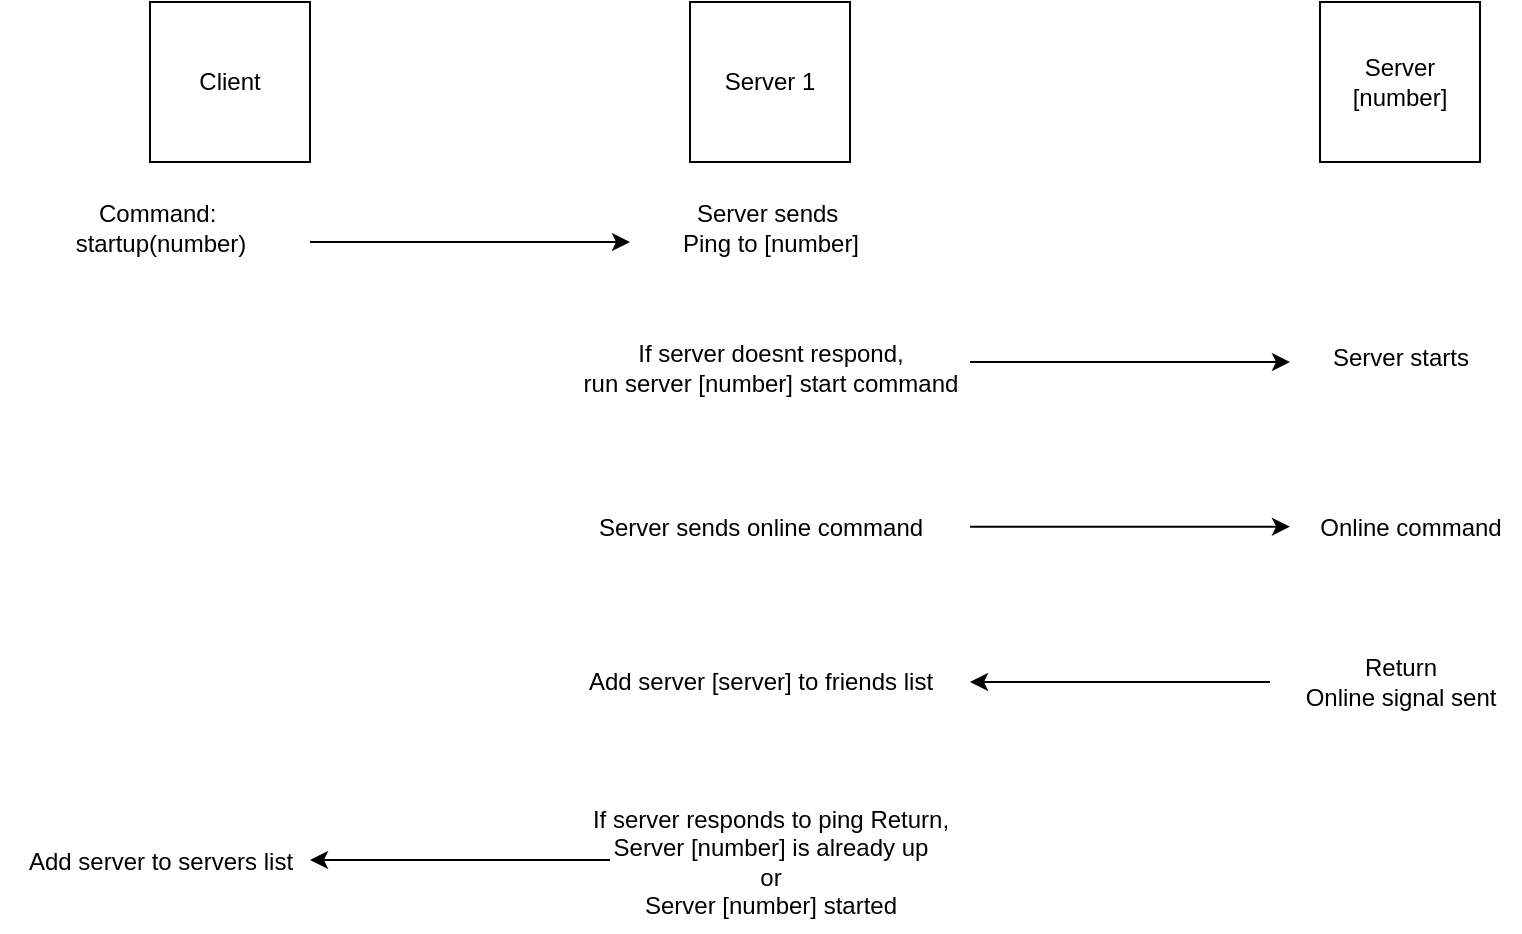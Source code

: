 <mxfile>
    <diagram id="MtCE5jzraeUFnyB5sYMj" name="Page-1">
        <mxGraphModel dx="699" dy="751" grid="1" gridSize="10" guides="1" tooltips="1" connect="1" arrows="1" fold="1" page="1" pageScale="1" pageWidth="850" pageHeight="1100" math="0" shadow="0">
            <root>
                <mxCell id="0"/>
                <mxCell id="1" parent="0"/>
                <mxCell id="2" value="Client" style="whiteSpace=wrap;html=1;aspect=fixed;" parent="1" vertex="1">
                    <mxGeometry x="120" y="120" width="80" height="80" as="geometry"/>
                </mxCell>
                <mxCell id="4" value="Server 1" style="whiteSpace=wrap;html=1;aspect=fixed;" parent="1" vertex="1">
                    <mxGeometry x="390" y="120" width="80" height="80" as="geometry"/>
                </mxCell>
                <mxCell id="6" value="" style="endArrow=classic;html=1;" parent="1" edge="1">
                    <mxGeometry width="50" height="50" relative="1" as="geometry">
                        <mxPoint x="200" y="240" as="sourcePoint"/>
                        <mxPoint x="360" y="240" as="targetPoint"/>
                    </mxGeometry>
                </mxCell>
                <mxCell id="7" value="Command:&amp;nbsp;&lt;div&gt;startup(number)&lt;/div&gt;" style="text;html=1;align=center;verticalAlign=middle;resizable=0;points=[];autosize=1;strokeColor=none;fillColor=none;" parent="1" vertex="1">
                    <mxGeometry x="70" y="213" width="110" height="40" as="geometry"/>
                </mxCell>
                <mxCell id="9" value="Server sends&amp;nbsp;&lt;div&gt;Ping to [number]&lt;/div&gt;" style="text;html=1;align=center;verticalAlign=middle;resizable=0;points=[];autosize=1;strokeColor=none;fillColor=none;" vertex="1" parent="1">
                    <mxGeometry x="375" y="213" width="110" height="40" as="geometry"/>
                </mxCell>
                <mxCell id="10" value="Server [number]" style="whiteSpace=wrap;html=1;aspect=fixed;" vertex="1" parent="1">
                    <mxGeometry x="705" y="120" width="80" height="80" as="geometry"/>
                </mxCell>
                <mxCell id="12" value="If server responds to ping Return,&lt;div&gt;Server [number] is already up&lt;/div&gt;&lt;div&gt;or&lt;/div&gt;&lt;div&gt;Server [number] started&lt;/div&gt;" style="text;html=1;align=center;verticalAlign=middle;resizable=0;points=[];autosize=1;strokeColor=none;fillColor=none;" vertex="1" parent="1">
                    <mxGeometry x="330" y="515" width="200" height="70" as="geometry"/>
                </mxCell>
                <mxCell id="13" value="If server doesnt respond,&lt;div&gt;run server [number] start command&lt;/div&gt;" style="text;html=1;align=center;verticalAlign=middle;resizable=0;points=[];autosize=1;strokeColor=none;fillColor=none;" vertex="1" parent="1">
                    <mxGeometry x="325" y="283" width="210" height="40" as="geometry"/>
                </mxCell>
                <mxCell id="14" value="" style="endArrow=classic;html=1;" edge="1" parent="1">
                    <mxGeometry width="50" height="50" relative="1" as="geometry">
                        <mxPoint x="530" y="300" as="sourcePoint"/>
                        <mxPoint x="690" y="300" as="targetPoint"/>
                    </mxGeometry>
                </mxCell>
                <mxCell id="15" value="Server starts" style="text;html=1;align=center;verticalAlign=middle;resizable=0;points=[];autosize=1;strokeColor=none;fillColor=none;" vertex="1" parent="1">
                    <mxGeometry x="700" y="283" width="90" height="30" as="geometry"/>
                </mxCell>
                <mxCell id="16" value="Server sends online command" style="text;html=1;align=center;verticalAlign=middle;resizable=0;points=[];autosize=1;strokeColor=none;fillColor=none;" vertex="1" parent="1">
                    <mxGeometry x="330" y="368" width="190" height="30" as="geometry"/>
                </mxCell>
                <mxCell id="17" value="" style="endArrow=classic;html=1;" edge="1" parent="1">
                    <mxGeometry width="50" height="50" relative="1" as="geometry">
                        <mxPoint x="530" y="382.33" as="sourcePoint"/>
                        <mxPoint x="690" y="382.33" as="targetPoint"/>
                    </mxGeometry>
                </mxCell>
                <mxCell id="18" value="Online command" style="text;html=1;align=center;verticalAlign=middle;resizable=0;points=[];autosize=1;strokeColor=none;fillColor=none;" vertex="1" parent="1">
                    <mxGeometry x="695" y="368" width="110" height="30" as="geometry"/>
                </mxCell>
                <mxCell id="19" value="" style="endArrow=classic;html=1;" edge="1" parent="1">
                    <mxGeometry width="50" height="50" relative="1" as="geometry">
                        <mxPoint x="680" y="460" as="sourcePoint"/>
                        <mxPoint x="530" y="460" as="targetPoint"/>
                    </mxGeometry>
                </mxCell>
                <mxCell id="20" value="Return&lt;div&gt;&lt;div&gt;Online signal sent&lt;/div&gt;&lt;/div&gt;" style="text;html=1;align=center;verticalAlign=middle;resizable=0;points=[];autosize=1;strokeColor=none;fillColor=none;" vertex="1" parent="1">
                    <mxGeometry x="685" y="440" width="120" height="40" as="geometry"/>
                </mxCell>
                <mxCell id="21" value="Add server [server] to friends list" style="text;html=1;align=center;verticalAlign=middle;resizable=0;points=[];autosize=1;strokeColor=none;fillColor=none;" vertex="1" parent="1">
                    <mxGeometry x="325" y="445" width="200" height="30" as="geometry"/>
                </mxCell>
                <mxCell id="22" value="" style="endArrow=classic;html=1;" edge="1" parent="1">
                    <mxGeometry width="50" height="50" relative="1" as="geometry">
                        <mxPoint x="350" y="549" as="sourcePoint"/>
                        <mxPoint x="200" y="549" as="targetPoint"/>
                    </mxGeometry>
                </mxCell>
                <mxCell id="23" value="Add server to servers list" style="text;html=1;align=center;verticalAlign=middle;resizable=0;points=[];autosize=1;strokeColor=none;fillColor=none;" vertex="1" parent="1">
                    <mxGeometry x="45" y="535" width="160" height="30" as="geometry"/>
                </mxCell>
            </root>
        </mxGraphModel>
    </diagram>
</mxfile>
